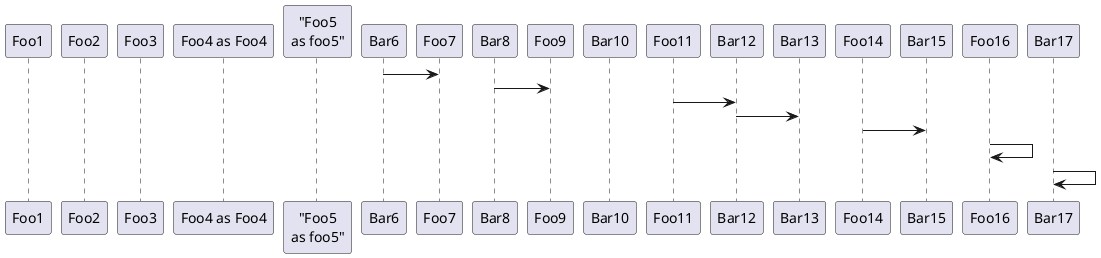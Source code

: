 @startuml

participant Foo1 as Bar1
participant "Foo2" as Bar2
participant Bar3 as "Foo3"
participant "Foo4 as Foo4" as Bar4
participant Bar5 [
    "Foo5
    as foo5"
]

Bar6 -> Bar7 as "Foo7"
Bar8 -> "Foo9" as Bar9

participant Bar10

Bar11 as "Foo11" -> Bar12 
' Doesn't work because Bar12 declare in previos line
Bar12 as "Foo12" -> Bar13 
"Foo14" as Bar14 -> Bar15
"Foo16" as Bar16 -> Bar16
' Doesn't work because Bar17 declare in ComponentA place
Bar17 -> Bar17 as "Foo17"

@enduml